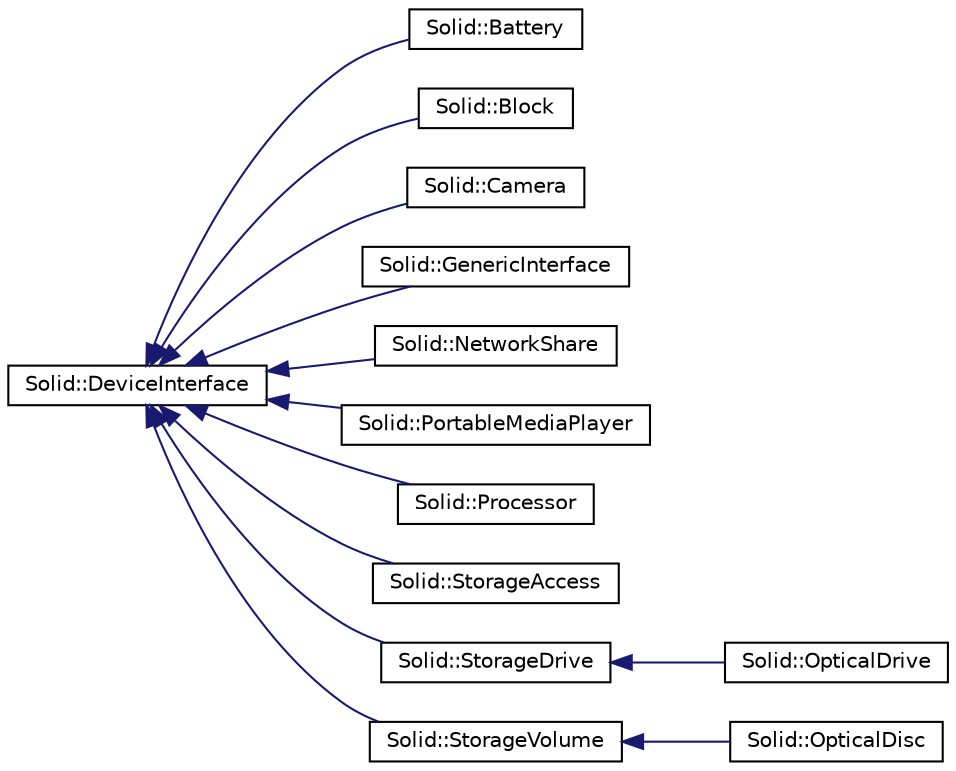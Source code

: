 digraph "Graphical Class Hierarchy"
{
  edge [fontname="Helvetica",fontsize="10",labelfontname="Helvetica",labelfontsize="10"];
  node [fontname="Helvetica",fontsize="10",shape=record];
  rankdir="LR";
  Node0 [label="Solid::DeviceInterface",height=0.2,width=0.4,color="black", fillcolor="white", style="filled",URL="$classSolid_1_1DeviceInterface.html",tooltip="Base class of all the device interfaces. "];
  Node0 -> Node1 [dir="back",color="midnightblue",fontsize="10",style="solid",fontname="Helvetica"];
  Node1 [label="Solid::Battery",height=0.2,width=0.4,color="black", fillcolor="white", style="filled",URL="$classSolid_1_1Battery.html",tooltip="This device interface is available on batteries. "];
  Node0 -> Node2 [dir="back",color="midnightblue",fontsize="10",style="solid",fontname="Helvetica"];
  Node2 [label="Solid::Block",height=0.2,width=0.4,color="black", fillcolor="white", style="filled",URL="$classSolid_1_1Block.html",tooltip="This device interface is available on block devices. "];
  Node0 -> Node3 [dir="back",color="midnightblue",fontsize="10",style="solid",fontname="Helvetica"];
  Node3 [label="Solid::Camera",height=0.2,width=0.4,color="black", fillcolor="white", style="filled",URL="$classSolid_1_1Camera.html",tooltip="This device interface is available on digital camera devices. "];
  Node0 -> Node4 [dir="back",color="midnightblue",fontsize="10",style="solid",fontname="Helvetica"];
  Node4 [label="Solid::GenericInterface",height=0.2,width=0.4,color="black", fillcolor="white", style="filled",URL="$classSolid_1_1GenericInterface.html",tooltip="Generic interface to deal with a device. "];
  Node0 -> Node5 [dir="back",color="midnightblue",fontsize="10",style="solid",fontname="Helvetica"];
  Node5 [label="Solid::NetworkShare",height=0.2,width=0.4,color="black", fillcolor="white", style="filled",URL="$classSolid_1_1NetworkShare.html",tooltip="NetworkShare interface. "];
  Node0 -> Node6 [dir="back",color="midnightblue",fontsize="10",style="solid",fontname="Helvetica"];
  Node6 [label="Solid::PortableMediaPlayer",height=0.2,width=0.4,color="black", fillcolor="white", style="filled",URL="$classSolid_1_1PortableMediaPlayer.html",tooltip="This class implements Portable Media Player device interface and represents a portable media player a..."];
  Node0 -> Node7 [dir="back",color="midnightblue",fontsize="10",style="solid",fontname="Helvetica"];
  Node7 [label="Solid::Processor",height=0.2,width=0.4,color="black", fillcolor="white", style="filled",URL="$classSolid_1_1Processor.html",tooltip="This device interface is available on processors. "];
  Node0 -> Node8 [dir="back",color="midnightblue",fontsize="10",style="solid",fontname="Helvetica"];
  Node8 [label="Solid::StorageAccess",height=0.2,width=0.4,color="black", fillcolor="white", style="filled",URL="$classSolid_1_1StorageAccess.html",tooltip="This device interface is available on volume devices to access them (i.e. "];
  Node0 -> Node9 [dir="back",color="midnightblue",fontsize="10",style="solid",fontname="Helvetica"];
  Node9 [label="Solid::StorageDrive",height=0.2,width=0.4,color="black", fillcolor="white", style="filled",URL="$classSolid_1_1StorageDrive.html",tooltip="This device interface is available on storage devices. "];
  Node9 -> Node10 [dir="back",color="midnightblue",fontsize="10",style="solid",fontname="Helvetica"];
  Node10 [label="Solid::OpticalDrive",height=0.2,width=0.4,color="black", fillcolor="white", style="filled",URL="$classSolid_1_1OpticalDrive.html",tooltip="This device interface is available on CD-R*,DVD*,Blu-Ray,HD-DVD drives. "];
  Node0 -> Node11 [dir="back",color="midnightblue",fontsize="10",style="solid",fontname="Helvetica"];
  Node11 [label="Solid::StorageVolume",height=0.2,width=0.4,color="black", fillcolor="white", style="filled",URL="$classSolid_1_1StorageVolume.html",tooltip="This device interface is available on volume devices. "];
  Node11 -> Node12 [dir="back",color="midnightblue",fontsize="10",style="solid",fontname="Helvetica"];
  Node12 [label="Solid::OpticalDisc",height=0.2,width=0.4,color="black", fillcolor="white", style="filled",URL="$classSolid_1_1OpticalDisc.html",tooltip="This device interface is available on optical discs. "];
}
